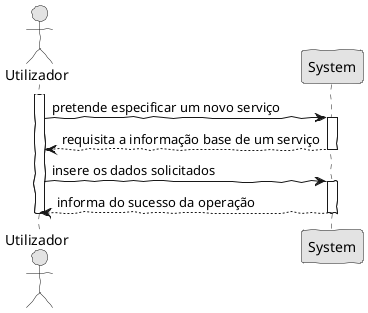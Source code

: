@startuml
'http://plantuml.com/skinparam.html
skinparam handwritten true
skinparam monochrome true
skinparam packageStyle rect
skinparam defaultFontName FG Virgil
skinparam shadowing false

actor Utilizador as Actor
participant System as System
activate Actor
Actor -> System: pretende especificar um novo serviço
activate System
System --> Actor: requisita a informação base de um serviço
deactivate System
Actor -> System: insere os dados solicitados
activate System
System --> Actor: informa do sucesso da operação
deactivate System
deactivate Actor

@enduml